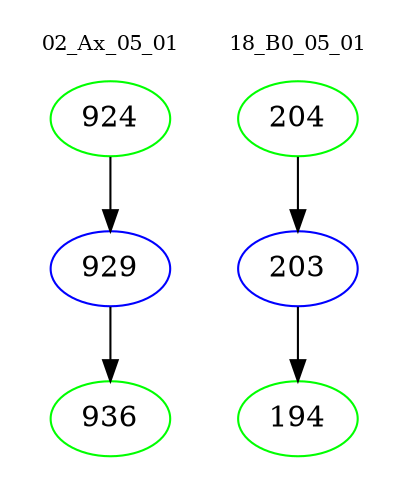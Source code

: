 digraph{
subgraph cluster_0 {
color = white
label = "02_Ax_05_01";
fontsize=10;
T0_924 [label="924", color="green"]
T0_924 -> T0_929 [color="black"]
T0_929 [label="929", color="blue"]
T0_929 -> T0_936 [color="black"]
T0_936 [label="936", color="green"]
}
subgraph cluster_1 {
color = white
label = "18_B0_05_01";
fontsize=10;
T1_204 [label="204", color="green"]
T1_204 -> T1_203 [color="black"]
T1_203 [label="203", color="blue"]
T1_203 -> T1_194 [color="black"]
T1_194 [label="194", color="green"]
}
}
